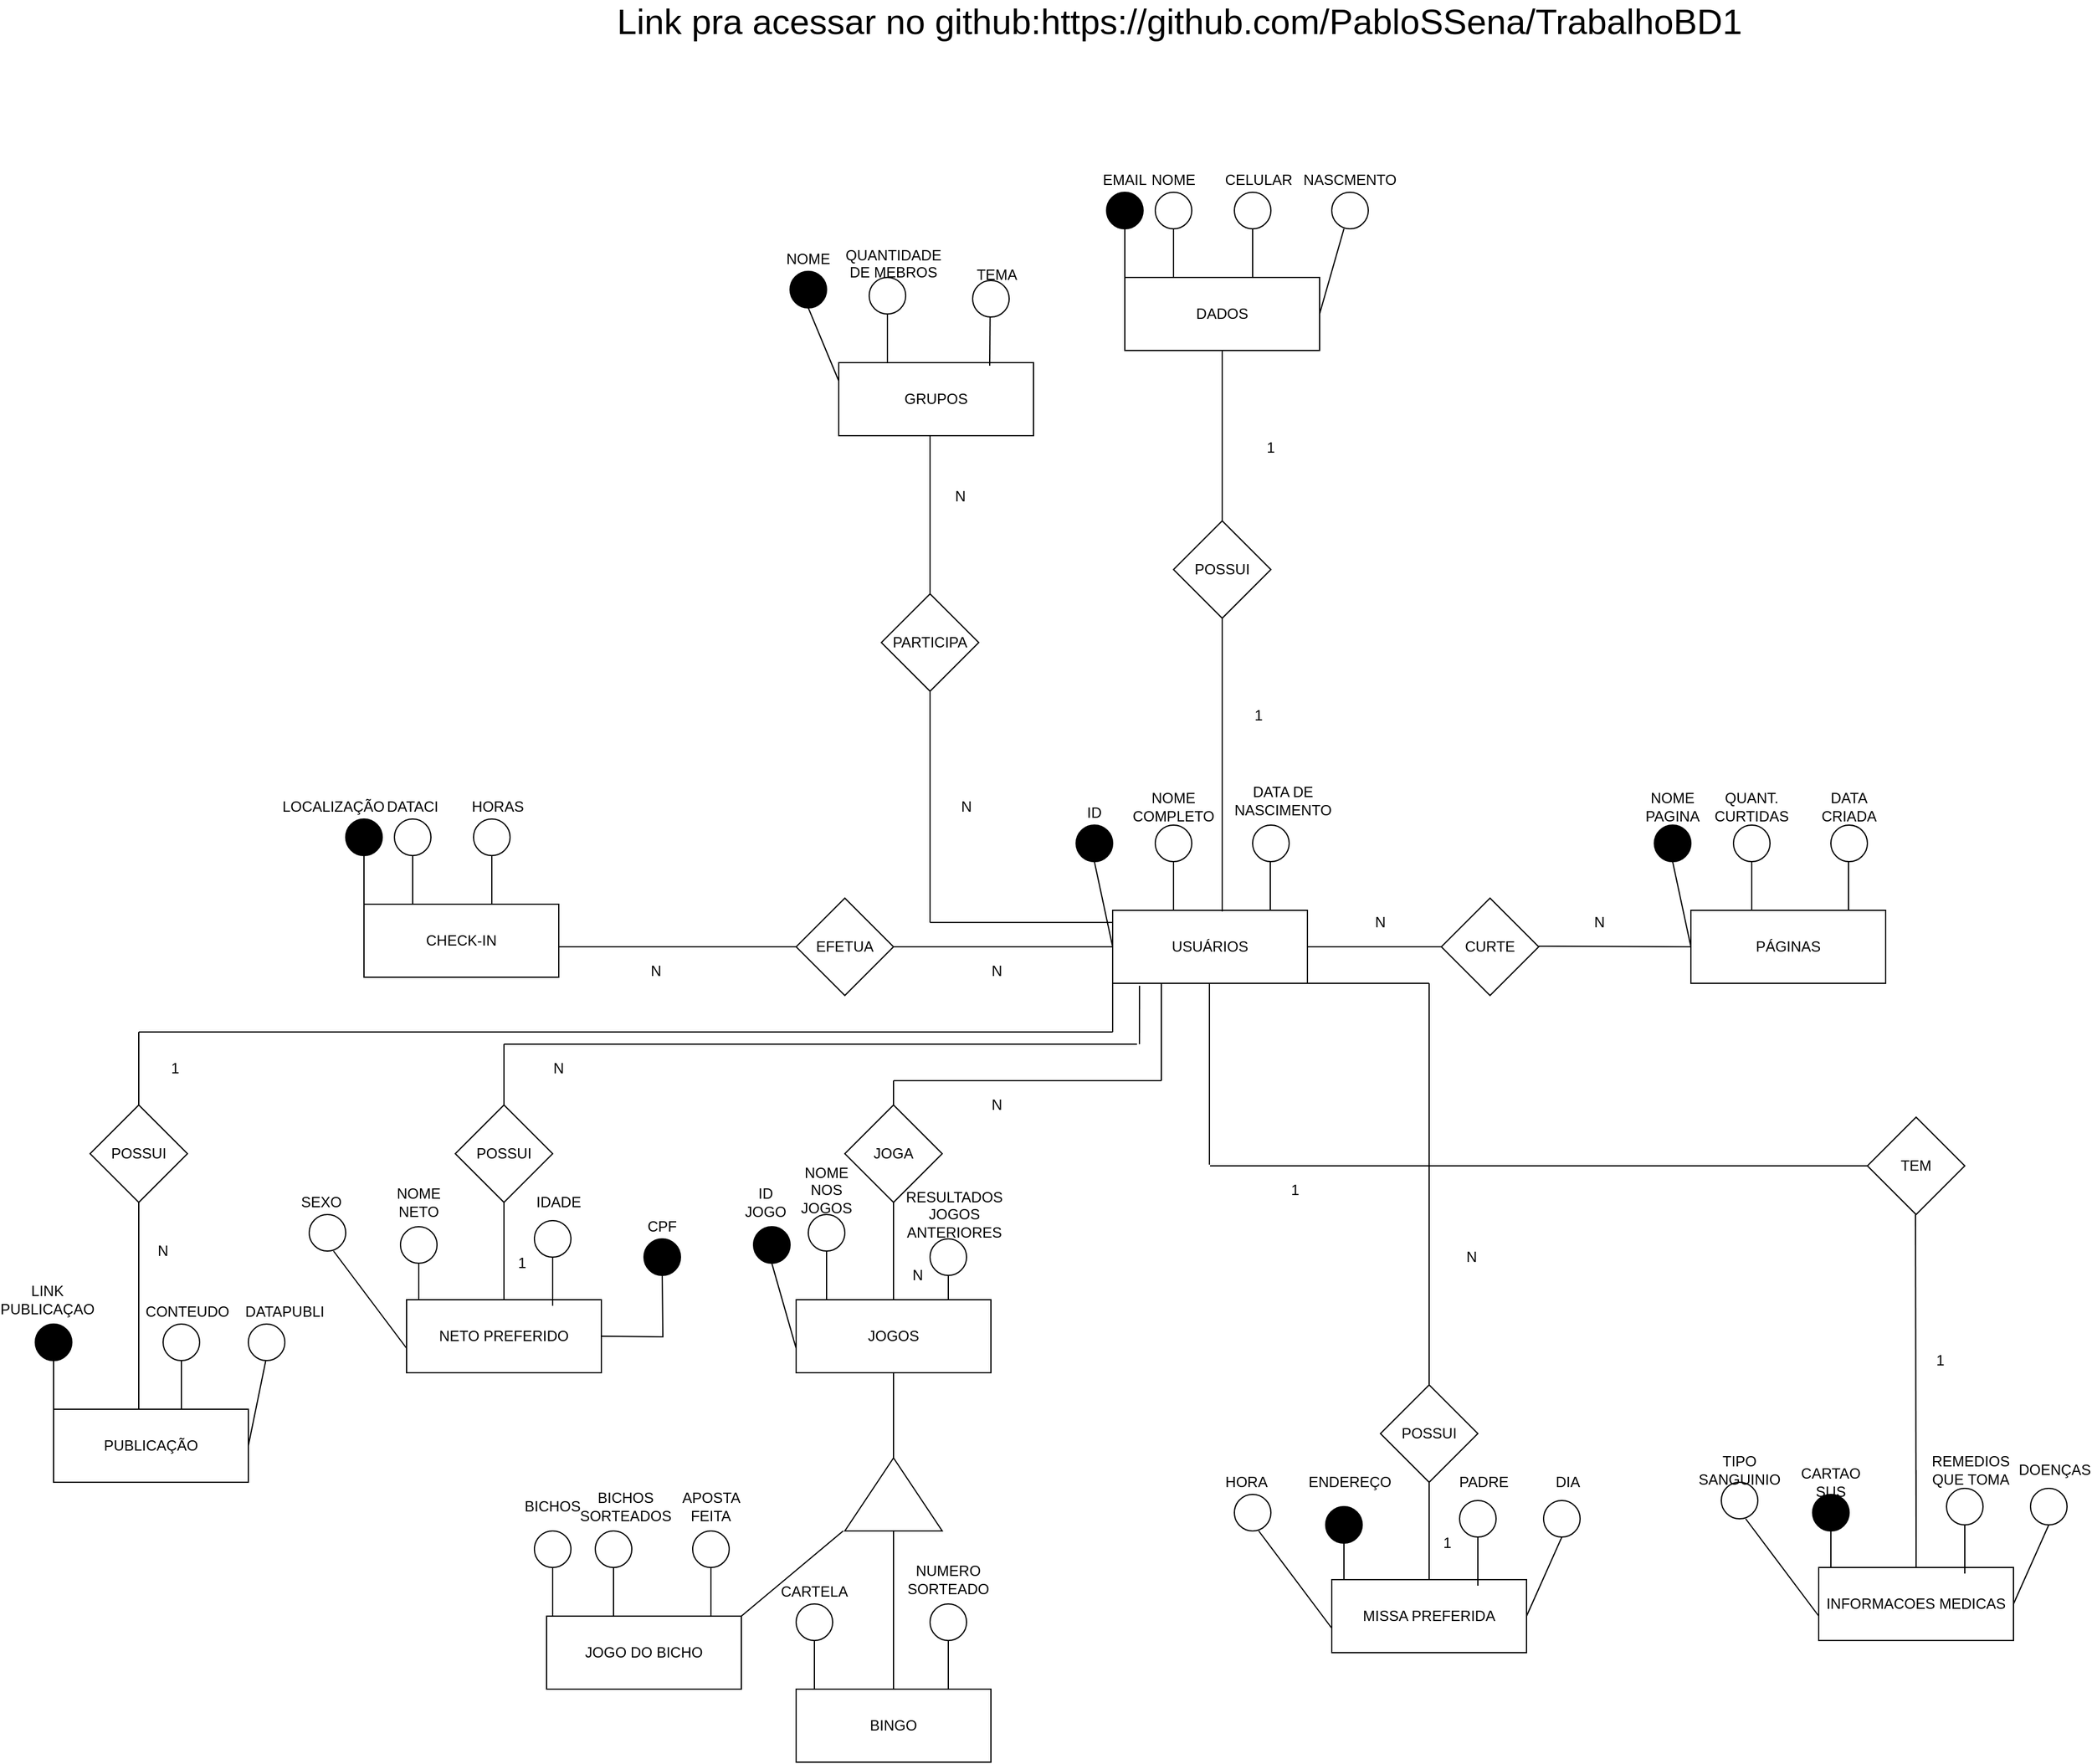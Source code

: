<mxfile version="14.6.10" type="device"><diagram id="48WA9g0uGmy6RAhhsPCW" name="Page-1"><mxGraphModel dx="2659" dy="1784" grid="1" gridSize="10" guides="1" tooltips="1" connect="1" arrows="1" fold="1" page="1" pageScale="1" pageWidth="827" pageHeight="1169" math="0" shadow="0"><root><mxCell id="0"/><mxCell id="1" parent="0"/><mxCell id="T9pC5Lfx5stq3LrCcNvb-1" value="&lt;div&gt;USUÁRIOS&lt;/div&gt;" style="rounded=0;whiteSpace=wrap;html=1;" parent="1" vertex="1"><mxGeometry x="40" y="80" width="160" height="60" as="geometry"/></mxCell><mxCell id="T9pC5Lfx5stq3LrCcNvb-3" value="" style="endArrow=none;html=1;entryX=0.5;entryY=1;entryDx=0;entryDy=0;exitX=0;exitY=0.5;exitDx=0;exitDy=0;" parent="1" source="T9pC5Lfx5stq3LrCcNvb-1" target="T9pC5Lfx5stq3LrCcNvb-4" edge="1"><mxGeometry width="50" height="50" relative="1" as="geometry"><mxPoint x="25" y="110" as="sourcePoint"/><mxPoint x="40" y="40" as="targetPoint"/></mxGeometry></mxCell><mxCell id="T9pC5Lfx5stq3LrCcNvb-4" value="" style="ellipse;whiteSpace=wrap;html=1;aspect=fixed;fillColor=#000000;" parent="1" vertex="1"><mxGeometry x="10" y="10" width="30" height="30" as="geometry"/></mxCell><mxCell id="T9pC5Lfx5stq3LrCcNvb-6" value="ID" style="text;html=1;strokeColor=none;fillColor=none;align=center;verticalAlign=middle;whiteSpace=wrap;rounded=0;" parent="1" vertex="1"><mxGeometry x="5" y="-10" width="40" height="20" as="geometry"/></mxCell><mxCell id="T9pC5Lfx5stq3LrCcNvb-7" value="" style="endArrow=none;html=1;exitX=0;exitY=0;exitDx=0;exitDy=0;" parent="1" edge="1"><mxGeometry width="50" height="50" relative="1" as="geometry"><mxPoint x="90" y="80" as="sourcePoint"/><mxPoint x="90" y="40" as="targetPoint"/></mxGeometry></mxCell><mxCell id="T9pC5Lfx5stq3LrCcNvb-8" value="" style="ellipse;whiteSpace=wrap;html=1;aspect=fixed;gradientColor=#ffffff;fillColor=#FFFFFF;" parent="1" vertex="1"><mxGeometry x="75" y="10" width="30" height="30" as="geometry"/></mxCell><mxCell id="T9pC5Lfx5stq3LrCcNvb-9" value="NOME COMPLETO" style="text;html=1;strokeColor=none;fillColor=none;align=center;verticalAlign=middle;whiteSpace=wrap;rounded=0;" parent="1" vertex="1"><mxGeometry x="70" y="-10" width="40" height="10" as="geometry"/></mxCell><mxCell id="T9pC5Lfx5stq3LrCcNvb-10" value="" style="endArrow=none;html=1;exitX=0;exitY=0;exitDx=0;exitDy=0;" parent="1" edge="1"><mxGeometry width="50" height="50" relative="1" as="geometry"><mxPoint x="169.5" y="80" as="sourcePoint"/><mxPoint x="169.5" y="40" as="targetPoint"/></mxGeometry></mxCell><mxCell id="T9pC5Lfx5stq3LrCcNvb-11" value="" style="ellipse;whiteSpace=wrap;html=1;aspect=fixed;gradientColor=#ffffff;fillColor=#FFFFFF;" parent="1" vertex="1"><mxGeometry x="155" y="10" width="30" height="30" as="geometry"/></mxCell><mxCell id="T9pC5Lfx5stq3LrCcNvb-12" value="DATA DE NASCIMENTO" style="text;html=1;strokeColor=none;fillColor=none;align=center;verticalAlign=middle;whiteSpace=wrap;rounded=0;" parent="1" vertex="1"><mxGeometry x="160" y="-15" width="40" height="10" as="geometry"/></mxCell><mxCell id="T9pC5Lfx5stq3LrCcNvb-14" value="PÁGINAS" style="rounded=0;whiteSpace=wrap;html=1;" parent="1" vertex="1"><mxGeometry x="515" y="80" width="160" height="60" as="geometry"/></mxCell><mxCell id="T9pC5Lfx5stq3LrCcNvb-15" value="" style="endArrow=none;html=1;entryX=0.5;entryY=1;entryDx=0;entryDy=0;exitX=0;exitY=0.5;exitDx=0;exitDy=0;" parent="1" source="T9pC5Lfx5stq3LrCcNvb-14" target="T9pC5Lfx5stq3LrCcNvb-16" edge="1"><mxGeometry width="50" height="50" relative="1" as="geometry"><mxPoint x="500" y="110" as="sourcePoint"/><mxPoint x="515" y="40" as="targetPoint"/></mxGeometry></mxCell><mxCell id="T9pC5Lfx5stq3LrCcNvb-16" value="" style="ellipse;whiteSpace=wrap;html=1;aspect=fixed;fillColor=#000000;" parent="1" vertex="1"><mxGeometry x="485" y="10" width="30" height="30" as="geometry"/></mxCell><mxCell id="T9pC5Lfx5stq3LrCcNvb-17" value="NOME PAGINA" style="text;html=1;strokeColor=none;fillColor=none;align=center;verticalAlign=middle;whiteSpace=wrap;rounded=0;" parent="1" vertex="1"><mxGeometry x="480" y="-15" width="40" height="20" as="geometry"/></mxCell><mxCell id="T9pC5Lfx5stq3LrCcNvb-18" value="" style="endArrow=none;html=1;exitX=0;exitY=0;exitDx=0;exitDy=0;" parent="1" edge="1"><mxGeometry width="50" height="50" relative="1" as="geometry"><mxPoint x="565" y="80" as="sourcePoint"/><mxPoint x="565" y="40" as="targetPoint"/></mxGeometry></mxCell><mxCell id="T9pC5Lfx5stq3LrCcNvb-19" value="" style="ellipse;whiteSpace=wrap;html=1;aspect=fixed;gradientColor=#ffffff;fillColor=#FFFFFF;" parent="1" vertex="1"><mxGeometry x="550" y="10" width="30" height="30" as="geometry"/></mxCell><mxCell id="T9pC5Lfx5stq3LrCcNvb-20" value="&lt;div&gt;QUANT.&lt;/div&gt;&lt;div&gt;CURTIDAS&lt;br&gt;&lt;/div&gt;" style="text;html=1;strokeColor=none;fillColor=none;align=center;verticalAlign=middle;whiteSpace=wrap;rounded=0;" parent="1" vertex="1"><mxGeometry x="545" y="-10" width="40" height="10" as="geometry"/></mxCell><mxCell id="T9pC5Lfx5stq3LrCcNvb-21" value="" style="endArrow=none;html=1;exitX=0;exitY=0;exitDx=0;exitDy=0;" parent="1" edge="1"><mxGeometry width="50" height="50" relative="1" as="geometry"><mxPoint x="644.5" y="80" as="sourcePoint"/><mxPoint x="644.5" y="40" as="targetPoint"/></mxGeometry></mxCell><mxCell id="T9pC5Lfx5stq3LrCcNvb-22" value="" style="ellipse;whiteSpace=wrap;html=1;aspect=fixed;gradientColor=#ffffff;fillColor=#FFFFFF;" parent="1" vertex="1"><mxGeometry x="630" y="10" width="30" height="30" as="geometry"/></mxCell><mxCell id="T9pC5Lfx5stq3LrCcNvb-23" value="DATA CRIADA" style="text;html=1;strokeColor=none;fillColor=none;align=center;verticalAlign=middle;whiteSpace=wrap;rounded=0;" parent="1" vertex="1"><mxGeometry x="625" y="-10" width="40" height="10" as="geometry"/></mxCell><mxCell id="T9pC5Lfx5stq3LrCcNvb-27" value="CURTE" style="rhombus;whiteSpace=wrap;html=1;strokeColor=#000000;fillColor=#FFFFFF;gradientColor=#ffffff;" parent="1" vertex="1"><mxGeometry x="310" y="70" width="80" height="80" as="geometry"/></mxCell><mxCell id="T9pC5Lfx5stq3LrCcNvb-28" value="" style="endArrow=none;html=1;" parent="1" source="T9pC5Lfx5stq3LrCcNvb-1" target="T9pC5Lfx5stq3LrCcNvb-27" edge="1"><mxGeometry width="50" height="50" relative="1" as="geometry"><mxPoint x="200" y="160" as="sourcePoint"/><mxPoint x="270.711" y="110" as="targetPoint"/></mxGeometry></mxCell><mxCell id="T9pC5Lfx5stq3LrCcNvb-29" value="" style="endArrow=none;html=1;entryX=0;entryY=0.5;entryDx=0;entryDy=0;" parent="1" target="T9pC5Lfx5stq3LrCcNvb-14" edge="1"><mxGeometry width="50" height="50" relative="1" as="geometry"><mxPoint x="390" y="109.5" as="sourcePoint"/><mxPoint x="500" y="109.5" as="targetPoint"/></mxGeometry></mxCell><mxCell id="T9pC5Lfx5stq3LrCcNvb-30" value="N" style="text;html=1;strokeColor=none;fillColor=none;align=center;verticalAlign=middle;whiteSpace=wrap;rounded=0;" parent="1" vertex="1"><mxGeometry x="240" y="80" width="40" height="20" as="geometry"/></mxCell><mxCell id="T9pC5Lfx5stq3LrCcNvb-31" value="N" style="text;html=1;strokeColor=none;fillColor=none;align=center;verticalAlign=middle;whiteSpace=wrap;rounded=0;" parent="1" vertex="1"><mxGeometry x="420" y="80" width="40" height="20" as="geometry"/></mxCell><mxCell id="T9pC5Lfx5stq3LrCcNvb-66" value="" style="endArrow=none;html=1;entryX=0.25;entryY=1;entryDx=0;entryDy=0;" parent="1" target="T9pC5Lfx5stq3LrCcNvb-1" edge="1"><mxGeometry width="50" height="50" relative="1" as="geometry"><mxPoint x="80" y="220" as="sourcePoint"/><mxPoint x="90" y="160" as="targetPoint"/></mxGeometry></mxCell><mxCell id="T9pC5Lfx5stq3LrCcNvb-67" value="" style="endArrow=none;html=1;" parent="1" edge="1"><mxGeometry width="50" height="50" relative="1" as="geometry"><mxPoint x="-140" y="220" as="sourcePoint"/><mxPoint x="80" y="220" as="targetPoint"/></mxGeometry></mxCell><mxCell id="T9pC5Lfx5stq3LrCcNvb-68" value="" style="endArrow=none;html=1;" parent="1" edge="1"><mxGeometry width="50" height="50" relative="1" as="geometry"><mxPoint x="-140" y="240" as="sourcePoint"/><mxPoint x="-140" y="220" as="targetPoint"/></mxGeometry></mxCell><mxCell id="T9pC5Lfx5stq3LrCcNvb-69" value="JOGA" style="rhombus;whiteSpace=wrap;html=1;strokeColor=#000000;fillColor=#FFFFFF;gradientColor=#ffffff;" parent="1" vertex="1"><mxGeometry x="-180" y="240" width="80" height="80" as="geometry"/></mxCell><mxCell id="T9pC5Lfx5stq3LrCcNvb-70" value="" style="endArrow=none;html=1;entryX=0.5;entryY=1;entryDx=0;entryDy=0;" parent="1" target="T9pC5Lfx5stq3LrCcNvb-69" edge="1"><mxGeometry width="50" height="50" relative="1" as="geometry"><mxPoint x="-140" y="400" as="sourcePoint"/><mxPoint x="-120" y="350" as="targetPoint"/></mxGeometry></mxCell><mxCell id="T9pC5Lfx5stq3LrCcNvb-71" value="JOGOS" style="rounded=0;whiteSpace=wrap;html=1;" parent="1" vertex="1"><mxGeometry x="-220" y="400" width="160" height="60" as="geometry"/></mxCell><mxCell id="T9pC5Lfx5stq3LrCcNvb-72" value="" style="endArrow=none;html=1;entryX=0.5;entryY=1;entryDx=0;entryDy=0;" parent="1" target="T9pC5Lfx5stq3LrCcNvb-73" edge="1"><mxGeometry width="50" height="50" relative="1" as="geometry"><mxPoint x="-220" y="440" as="sourcePoint"/><mxPoint x="-225" y="370" as="targetPoint"/></mxGeometry></mxCell><mxCell id="T9pC5Lfx5stq3LrCcNvb-73" value="" style="ellipse;whiteSpace=wrap;html=1;aspect=fixed;fillColor=#000000;" parent="1" vertex="1"><mxGeometry x="-255" y="340" width="30" height="30" as="geometry"/></mxCell><mxCell id="T9pC5Lfx5stq3LrCcNvb-74" value="ID JOGO" style="text;html=1;strokeColor=none;fillColor=none;align=center;verticalAlign=middle;whiteSpace=wrap;rounded=0;" parent="1" vertex="1"><mxGeometry x="-265" y="290" width="40" height="60" as="geometry"/></mxCell><mxCell id="T9pC5Lfx5stq3LrCcNvb-76" value="" style="endArrow=none;html=1;exitX=0;exitY=0;exitDx=0;exitDy=0;" parent="1" edge="1"><mxGeometry width="50" height="50" relative="1" as="geometry"><mxPoint x="-195" y="400" as="sourcePoint"/><mxPoint x="-195" y="360" as="targetPoint"/></mxGeometry></mxCell><mxCell id="T9pC5Lfx5stq3LrCcNvb-77" value="" style="ellipse;whiteSpace=wrap;html=1;aspect=fixed;gradientColor=#ffffff;fillColor=#FFFFFF;" parent="1" vertex="1"><mxGeometry x="-210" y="330" width="30" height="30" as="geometry"/></mxCell><mxCell id="T9pC5Lfx5stq3LrCcNvb-78" value="&lt;div&gt;&lt;br&gt;&lt;/div&gt;" style="text;html=1;strokeColor=none;fillColor=none;align=center;verticalAlign=middle;whiteSpace=wrap;rounded=0;" parent="1" vertex="1"><mxGeometry x="-220" y="300" width="40" height="20" as="geometry"/></mxCell><mxCell id="T9pC5Lfx5stq3LrCcNvb-79" value="NOME NOS JOGOS" style="text;html=1;strokeColor=none;fillColor=none;align=center;verticalAlign=middle;whiteSpace=wrap;rounded=0;" parent="1" vertex="1"><mxGeometry x="-215" y="300" width="40" height="20" as="geometry"/></mxCell><mxCell id="T9pC5Lfx5stq3LrCcNvb-80" value="" style="endArrow=none;html=1;exitX=0;exitY=0;exitDx=0;exitDy=0;" parent="1" edge="1"><mxGeometry width="50" height="50" relative="1" as="geometry"><mxPoint x="-95" y="400" as="sourcePoint"/><mxPoint x="-95" y="380" as="targetPoint"/></mxGeometry></mxCell><mxCell id="T9pC5Lfx5stq3LrCcNvb-81" value="" style="ellipse;whiteSpace=wrap;html=1;aspect=fixed;gradientColor=#ffffff;fillColor=#FFFFFF;" parent="1" vertex="1"><mxGeometry x="-110" y="350" width="30" height="30" as="geometry"/></mxCell><mxCell id="T9pC5Lfx5stq3LrCcNvb-82" value="&lt;div&gt;RESULTADOS&lt;/div&gt;&lt;div&gt;JOGOS&lt;/div&gt;&lt;div&gt;ANTERIORES&lt;br&gt;&lt;/div&gt;" style="text;html=1;strokeColor=none;fillColor=none;align=center;verticalAlign=middle;whiteSpace=wrap;rounded=0;" parent="1" vertex="1"><mxGeometry x="-110" y="320" width="40" height="20" as="geometry"/></mxCell><mxCell id="T9pC5Lfx5stq3LrCcNvb-111" value="" style="endArrow=none;html=1;entryX=0.5;entryY=1;entryDx=0;entryDy=0;" parent="1" target="T9pC5Lfx5stq3LrCcNvb-71" edge="1"><mxGeometry width="50" height="50" relative="1" as="geometry"><mxPoint x="-140" y="530" as="sourcePoint"/><mxPoint x="-110" y="520" as="targetPoint"/></mxGeometry></mxCell><mxCell id="T9pC5Lfx5stq3LrCcNvb-112" value="" style="triangle;whiteSpace=wrap;html=1;strokeColor=#000000;fillColor=#FFFFFF;gradientColor=#ffffff;direction=north;" parent="1" vertex="1"><mxGeometry x="-180" y="530" width="80" height="60" as="geometry"/></mxCell><mxCell id="T9pC5Lfx5stq3LrCcNvb-113" value="JOGO DO BICHO" style="rounded=0;whiteSpace=wrap;html=1;" parent="1" vertex="1"><mxGeometry x="-425" y="660" width="160" height="60" as="geometry"/></mxCell><mxCell id="T9pC5Lfx5stq3LrCcNvb-114" value="BINGO" style="rounded=0;whiteSpace=wrap;html=1;" parent="1" vertex="1"><mxGeometry x="-220" y="720" width="160" height="60" as="geometry"/></mxCell><mxCell id="T9pC5Lfx5stq3LrCcNvb-116" value="" style="endArrow=none;html=1;entryX=0;entryY=-0.017;entryDx=0;entryDy=0;entryPerimeter=0;exitX=1;exitY=0;exitDx=0;exitDy=0;" parent="1" source="T9pC5Lfx5stq3LrCcNvb-113" target="T9pC5Lfx5stq3LrCcNvb-112" edge="1"><mxGeometry width="50" height="50" relative="1" as="geometry"><mxPoint x="-300" y="650" as="sourcePoint"/><mxPoint x="-250" y="600" as="targetPoint"/></mxGeometry></mxCell><mxCell id="T9pC5Lfx5stq3LrCcNvb-118" value="" style="endArrow=none;html=1;entryX=0;entryY=0.5;entryDx=0;entryDy=0;exitX=0.5;exitY=0;exitDx=0;exitDy=0;" parent="1" source="T9pC5Lfx5stq3LrCcNvb-114" target="T9pC5Lfx5stq3LrCcNvb-112" edge="1"><mxGeometry width="50" height="50" relative="1" as="geometry"><mxPoint x="-200" y="810" as="sourcePoint"/><mxPoint x="-150" y="760" as="targetPoint"/></mxGeometry></mxCell><mxCell id="T9pC5Lfx5stq3LrCcNvb-119" value="" style="endArrow=none;html=1;exitX=0;exitY=0;exitDx=0;exitDy=0;" parent="1" edge="1"><mxGeometry width="50" height="50" relative="1" as="geometry"><mxPoint x="-420" y="660" as="sourcePoint"/><mxPoint x="-420" y="620" as="targetPoint"/></mxGeometry></mxCell><mxCell id="T9pC5Lfx5stq3LrCcNvb-120" value="" style="ellipse;whiteSpace=wrap;html=1;aspect=fixed;gradientColor=#ffffff;fillColor=#FFFFFF;" parent="1" vertex="1"><mxGeometry x="-435" y="590" width="30" height="30" as="geometry"/></mxCell><mxCell id="T9pC5Lfx5stq3LrCcNvb-121" value="BICHOS" style="text;html=1;strokeColor=none;fillColor=none;align=center;verticalAlign=middle;whiteSpace=wrap;rounded=0;" parent="1" vertex="1"><mxGeometry x="-440" y="560" width="40" height="20" as="geometry"/></mxCell><mxCell id="T9pC5Lfx5stq3LrCcNvb-122" value="" style="endArrow=none;html=1;exitX=0;exitY=0;exitDx=0;exitDy=0;" parent="1" edge="1"><mxGeometry width="50" height="50" relative="1" as="geometry"><mxPoint x="-370" y="660" as="sourcePoint"/><mxPoint x="-370" y="620" as="targetPoint"/></mxGeometry></mxCell><mxCell id="T9pC5Lfx5stq3LrCcNvb-123" value="" style="ellipse;whiteSpace=wrap;html=1;aspect=fixed;gradientColor=#ffffff;fillColor=#FFFFFF;" parent="1" vertex="1"><mxGeometry x="-385" y="590" width="30" height="30" as="geometry"/></mxCell><mxCell id="T9pC5Lfx5stq3LrCcNvb-124" value="BICHOS SORTEADOS" style="text;html=1;strokeColor=none;fillColor=none;align=center;verticalAlign=middle;whiteSpace=wrap;rounded=0;" parent="1" vertex="1"><mxGeometry x="-380" y="560" width="40" height="20" as="geometry"/></mxCell><mxCell id="T9pC5Lfx5stq3LrCcNvb-125" value="" style="endArrow=none;html=1;exitX=0;exitY=0;exitDx=0;exitDy=0;" parent="1" edge="1"><mxGeometry width="50" height="50" relative="1" as="geometry"><mxPoint x="-290" y="660" as="sourcePoint"/><mxPoint x="-290" y="620" as="targetPoint"/></mxGeometry></mxCell><mxCell id="T9pC5Lfx5stq3LrCcNvb-126" value="" style="ellipse;whiteSpace=wrap;html=1;aspect=fixed;gradientColor=#ffffff;fillColor=#FFFFFF;" parent="1" vertex="1"><mxGeometry x="-305" y="590" width="30" height="30" as="geometry"/></mxCell><mxCell id="T9pC5Lfx5stq3LrCcNvb-127" value="APOSTA FEITA" style="text;html=1;strokeColor=none;fillColor=none;align=center;verticalAlign=middle;whiteSpace=wrap;rounded=0;" parent="1" vertex="1"><mxGeometry x="-310" y="560" width="40" height="20" as="geometry"/></mxCell><mxCell id="T9pC5Lfx5stq3LrCcNvb-131" value="" style="endArrow=none;html=1;exitX=0;exitY=0;exitDx=0;exitDy=0;" parent="1" edge="1"><mxGeometry width="50" height="50" relative="1" as="geometry"><mxPoint x="-205" y="720" as="sourcePoint"/><mxPoint x="-205" y="680" as="targetPoint"/></mxGeometry></mxCell><mxCell id="T9pC5Lfx5stq3LrCcNvb-132" value="" style="ellipse;whiteSpace=wrap;html=1;aspect=fixed;gradientColor=#ffffff;fillColor=#FFFFFF;" parent="1" vertex="1"><mxGeometry x="-220" y="650" width="30" height="30" as="geometry"/></mxCell><mxCell id="T9pC5Lfx5stq3LrCcNvb-133" value="CARTELA" style="text;html=1;strokeColor=none;fillColor=none;align=center;verticalAlign=middle;whiteSpace=wrap;rounded=0;" parent="1" vertex="1"><mxGeometry x="-225" y="630" width="40" height="20" as="geometry"/></mxCell><mxCell id="T9pC5Lfx5stq3LrCcNvb-134" value="" style="endArrow=none;html=1;exitX=0;exitY=0;exitDx=0;exitDy=0;" parent="1" edge="1"><mxGeometry width="50" height="50" relative="1" as="geometry"><mxPoint x="-95" y="720" as="sourcePoint"/><mxPoint x="-95" y="680" as="targetPoint"/></mxGeometry></mxCell><mxCell id="T9pC5Lfx5stq3LrCcNvb-135" value="" style="ellipse;whiteSpace=wrap;html=1;aspect=fixed;gradientColor=#ffffff;fillColor=#FFFFFF;" parent="1" vertex="1"><mxGeometry x="-110" y="650" width="30" height="30" as="geometry"/></mxCell><mxCell id="T9pC5Lfx5stq3LrCcNvb-136" value="&lt;div&gt;NUMERO&lt;/div&gt;&lt;div&gt;SORTEADO&lt;br&gt;&lt;/div&gt;" style="text;html=1;strokeColor=none;fillColor=none;align=center;verticalAlign=middle;whiteSpace=wrap;rounded=0;" parent="1" vertex="1"><mxGeometry x="-115" y="620" width="40" height="20" as="geometry"/></mxCell><mxCell id="T9pC5Lfx5stq3LrCcNvb-140" value="" style="endArrow=none;html=1;entryX=0.138;entryY=1.033;entryDx=0;entryDy=0;entryPerimeter=0;" parent="1" target="T9pC5Lfx5stq3LrCcNvb-1" edge="1"><mxGeometry width="50" height="50" relative="1" as="geometry"><mxPoint x="62" y="190" as="sourcePoint"/><mxPoint x="10" y="170" as="targetPoint"/></mxGeometry></mxCell><mxCell id="T9pC5Lfx5stq3LrCcNvb-141" value="" style="endArrow=none;html=1;" parent="1" edge="1"><mxGeometry width="50" height="50" relative="1" as="geometry"><mxPoint x="-460" y="190" as="sourcePoint"/><mxPoint x="60" y="190" as="targetPoint"/></mxGeometry></mxCell><mxCell id="T9pC5Lfx5stq3LrCcNvb-142" value="" style="endArrow=none;html=1;" parent="1" edge="1"><mxGeometry width="50" height="50" relative="1" as="geometry"><mxPoint x="-460" y="240" as="sourcePoint"/><mxPoint x="-460" y="190" as="targetPoint"/></mxGeometry></mxCell><mxCell id="T9pC5Lfx5stq3LrCcNvb-143" value="N" style="text;html=1;strokeColor=none;fillColor=none;align=center;verticalAlign=middle;whiteSpace=wrap;rounded=0;" parent="1" vertex="1"><mxGeometry x="-140" y="370" width="40" height="20" as="geometry"/></mxCell><mxCell id="T9pC5Lfx5stq3LrCcNvb-145" value="N" style="text;html=1;strokeColor=none;fillColor=none;align=center;verticalAlign=middle;whiteSpace=wrap;rounded=0;" parent="1" vertex="1"><mxGeometry x="-75" y="230" width="40" height="20" as="geometry"/></mxCell><mxCell id="T9pC5Lfx5stq3LrCcNvb-147" value="POSSUI" style="rhombus;whiteSpace=wrap;html=1;strokeColor=#000000;fillColor=#FFFFFF;gradientColor=#ffffff;" parent="1" vertex="1"><mxGeometry x="-500" y="240" width="80" height="80" as="geometry"/></mxCell><mxCell id="T9pC5Lfx5stq3LrCcNvb-148" value="" style="endArrow=none;html=1;entryX=0.5;entryY=1;entryDx=0;entryDy=0;exitX=0.5;exitY=0;exitDx=0;exitDy=0;" parent="1" source="T9pC5Lfx5stq3LrCcNvb-149" target="T9pC5Lfx5stq3LrCcNvb-147" edge="1"><mxGeometry width="50" height="50" relative="1" as="geometry"><mxPoint x="-460" y="390" as="sourcePoint"/><mxPoint x="-440" y="340" as="targetPoint"/></mxGeometry></mxCell><mxCell id="T9pC5Lfx5stq3LrCcNvb-149" value="NETO PREFERIDO" style="rounded=0;whiteSpace=wrap;html=1;" parent="1" vertex="1"><mxGeometry x="-540" y="400" width="160" height="60" as="geometry"/></mxCell><mxCell id="T9pC5Lfx5stq3LrCcNvb-158" value="" style="endArrow=none;html=1;exitX=0;exitY=0;exitDx=0;exitDy=0;" parent="1" edge="1"><mxGeometry width="50" height="50" relative="1" as="geometry"><mxPoint x="-530" y="400" as="sourcePoint"/><mxPoint x="-530" y="360" as="targetPoint"/></mxGeometry></mxCell><mxCell id="T9pC5Lfx5stq3LrCcNvb-159" value="" style="ellipse;whiteSpace=wrap;html=1;aspect=fixed;gradientColor=#ffffff;fillColor=#FFFFFF;" parent="1" vertex="1"><mxGeometry x="-545" y="340" width="30" height="30" as="geometry"/></mxCell><mxCell id="T9pC5Lfx5stq3LrCcNvb-160" value="NOME NETO" style="text;html=1;strokeColor=none;fillColor=none;align=center;verticalAlign=middle;whiteSpace=wrap;rounded=0;" parent="1" vertex="1"><mxGeometry x="-550" y="310" width="40" height="20" as="geometry"/></mxCell><mxCell id="T9pC5Lfx5stq3LrCcNvb-162" value="" style="endArrow=none;html=1;exitX=0;exitY=0;exitDx=0;exitDy=0;" parent="1" edge="1"><mxGeometry width="50" height="50" relative="1" as="geometry"><mxPoint x="-420" y="405" as="sourcePoint"/><mxPoint x="-420" y="365" as="targetPoint"/></mxGeometry></mxCell><mxCell id="T9pC5Lfx5stq3LrCcNvb-163" value="" style="ellipse;whiteSpace=wrap;html=1;aspect=fixed;gradientColor=#ffffff;fillColor=#FFFFFF;" parent="1" vertex="1"><mxGeometry x="-435" y="335" width="30" height="30" as="geometry"/></mxCell><mxCell id="T9pC5Lfx5stq3LrCcNvb-164" value="IDADE" style="text;html=1;strokeColor=none;fillColor=none;align=center;verticalAlign=middle;whiteSpace=wrap;rounded=0;" parent="1" vertex="1"><mxGeometry x="-435" y="310" width="40" height="20" as="geometry"/></mxCell><mxCell id="T9pC5Lfx5stq3LrCcNvb-165" value="" style="endArrow=none;html=1;exitX=0.056;exitY=0.625;exitDx=0;exitDy=0;exitPerimeter=0;" parent="1" edge="1"><mxGeometry width="50" height="50" relative="1" as="geometry"><mxPoint x="-539.92" y="440" as="sourcePoint"/><mxPoint x="-600" y="360" as="targetPoint"/></mxGeometry></mxCell><mxCell id="T9pC5Lfx5stq3LrCcNvb-167" value="" style="ellipse;whiteSpace=wrap;html=1;aspect=fixed;gradientColor=#ffffff;fillColor=#FFFFFF;" parent="1" vertex="1"><mxGeometry x="-620" y="330" width="30" height="30" as="geometry"/></mxCell><mxCell id="T9pC5Lfx5stq3LrCcNvb-168" value="SEXO" style="text;html=1;strokeColor=none;fillColor=none;align=center;verticalAlign=middle;whiteSpace=wrap;rounded=0;" parent="1" vertex="1"><mxGeometry x="-630" y="310" width="40" height="20" as="geometry"/></mxCell><mxCell id="T9pC5Lfx5stq3LrCcNvb-171" value="1" style="text;html=1;strokeColor=none;fillColor=none;align=center;verticalAlign=middle;whiteSpace=wrap;rounded=0;" parent="1" vertex="1"><mxGeometry x="-465" y="360" width="40" height="20" as="geometry"/></mxCell><mxCell id="T9pC5Lfx5stq3LrCcNvb-172" value="N" style="text;html=1;strokeColor=none;fillColor=none;align=center;verticalAlign=middle;whiteSpace=wrap;rounded=0;" parent="1" vertex="1"><mxGeometry x="-435" y="200" width="40" height="20" as="geometry"/></mxCell><mxCell id="T9pC5Lfx5stq3LrCcNvb-173" value="" style="endArrow=none;html=1;" parent="1" edge="1"><mxGeometry width="50" height="50" relative="1" as="geometry"><mxPoint x="-760" y="180" as="sourcePoint"/><mxPoint x="40" y="180" as="targetPoint"/></mxGeometry></mxCell><mxCell id="T9pC5Lfx5stq3LrCcNvb-174" value="" style="endArrow=none;html=1;exitX=0;exitY=1;exitDx=0;exitDy=0;" parent="1" source="T9pC5Lfx5stq3LrCcNvb-1" edge="1"><mxGeometry width="50" height="50" relative="1" as="geometry"><mxPoint x="-30" y="160" as="sourcePoint"/><mxPoint x="40" y="180" as="targetPoint"/></mxGeometry></mxCell><mxCell id="T9pC5Lfx5stq3LrCcNvb-175" value="" style="endArrow=none;html=1;" parent="1" edge="1"><mxGeometry width="50" height="50" relative="1" as="geometry"><mxPoint x="-760" y="240" as="sourcePoint"/><mxPoint x="-760" y="180" as="targetPoint"/></mxGeometry></mxCell><mxCell id="T9pC5Lfx5stq3LrCcNvb-178" value="POSSUI" style="rhombus;whiteSpace=wrap;html=1;strokeColor=#000000;fillColor=#FFFFFF;gradientColor=#ffffff;" parent="1" vertex="1"><mxGeometry x="-800" y="240" width="80" height="80" as="geometry"/></mxCell><mxCell id="T9pC5Lfx5stq3LrCcNvb-179" value="" style="endArrow=none;html=1;entryX=0.5;entryY=1;entryDx=0;entryDy=0;" parent="1" target="T9pC5Lfx5stq3LrCcNvb-178" edge="1"><mxGeometry width="50" height="50" relative="1" as="geometry"><mxPoint x="-760" y="500" as="sourcePoint"/><mxPoint x="-740" y="370" as="targetPoint"/></mxGeometry></mxCell><mxCell id="T9pC5Lfx5stq3LrCcNvb-180" value="PUBLICAÇÃO" style="rounded=0;whiteSpace=wrap;html=1;" parent="1" vertex="1"><mxGeometry x="-830" y="490" width="160" height="60" as="geometry"/></mxCell><mxCell id="T9pC5Lfx5stq3LrCcNvb-181" value="" style="endArrow=none;html=1;exitX=0;exitY=0;exitDx=0;exitDy=0;" parent="1" edge="1"><mxGeometry width="50" height="50" relative="1" as="geometry"><mxPoint x="-830" y="490" as="sourcePoint"/><mxPoint x="-830" y="450" as="targetPoint"/></mxGeometry></mxCell><mxCell id="T9pC5Lfx5stq3LrCcNvb-182" value="" style="ellipse;whiteSpace=wrap;html=1;aspect=fixed;gradientColor=#000000;fillColor=#000000;" parent="1" vertex="1"><mxGeometry x="-845" y="420" width="30" height="30" as="geometry"/></mxCell><mxCell id="T9pC5Lfx5stq3LrCcNvb-183" value="LINK PUBLICAÇAO" style="text;html=1;strokeColor=none;fillColor=none;align=center;verticalAlign=middle;whiteSpace=wrap;rounded=0;" parent="1" vertex="1"><mxGeometry x="-855" y="390" width="40" height="20" as="geometry"/></mxCell><mxCell id="T9pC5Lfx5stq3LrCcNvb-184" value="" style="endArrow=none;html=1;exitX=1;exitY=0.5;exitDx=0;exitDy=0;" parent="1" edge="1" source="T9pC5Lfx5stq3LrCcNvb-180"><mxGeometry width="50" height="50" relative="1" as="geometry"><mxPoint x="-655.67" y="490" as="sourcePoint"/><mxPoint x="-655.67" y="450" as="targetPoint"/></mxGeometry></mxCell><mxCell id="T9pC5Lfx5stq3LrCcNvb-185" value="" style="ellipse;whiteSpace=wrap;html=1;aspect=fixed;gradientColor=#ffffff;fillColor=#FFFFFF;" parent="1" vertex="1"><mxGeometry x="-670" y="420" width="30" height="30" as="geometry"/></mxCell><mxCell id="T9pC5Lfx5stq3LrCcNvb-186" value="DATAPUBLI" style="text;html=1;strokeColor=none;fillColor=none;align=center;verticalAlign=middle;whiteSpace=wrap;rounded=0;" parent="1" vertex="1"><mxGeometry x="-660" y="400" width="40" height="20" as="geometry"/></mxCell><mxCell id="T9pC5Lfx5stq3LrCcNvb-187" value="" style="endArrow=none;html=1;exitX=0;exitY=0;exitDx=0;exitDy=0;" parent="1" edge="1"><mxGeometry width="50" height="50" relative="1" as="geometry"><mxPoint x="-725" y="490" as="sourcePoint"/><mxPoint x="-725" y="450" as="targetPoint"/></mxGeometry></mxCell><mxCell id="T9pC5Lfx5stq3LrCcNvb-188" value="" style="ellipse;whiteSpace=wrap;html=1;aspect=fixed;gradientColor=#ffffff;fillColor=#FFFFFF;" parent="1" vertex="1"><mxGeometry x="-740" y="420" width="30" height="30" as="geometry"/></mxCell><mxCell id="T9pC5Lfx5stq3LrCcNvb-189" value="CONTEUDO" style="text;html=1;strokeColor=none;fillColor=none;align=center;verticalAlign=middle;whiteSpace=wrap;rounded=0;" parent="1" vertex="1"><mxGeometry x="-740" y="400" width="40" height="20" as="geometry"/></mxCell><mxCell id="T9pC5Lfx5stq3LrCcNvb-193" value="N" style="text;html=1;strokeColor=none;fillColor=none;align=center;verticalAlign=middle;whiteSpace=wrap;rounded=0;" parent="1" vertex="1"><mxGeometry x="-760" y="350" width="40" height="20" as="geometry"/></mxCell><mxCell id="T9pC5Lfx5stq3LrCcNvb-194" value="1" style="text;html=1;strokeColor=none;fillColor=none;align=center;verticalAlign=middle;whiteSpace=wrap;rounded=0;" parent="1" vertex="1"><mxGeometry x="-750" y="200" width="40" height="20" as="geometry"/></mxCell><mxCell id="T9pC5Lfx5stq3LrCcNvb-195" value="" style="endArrow=none;html=1;" parent="1" edge="1"><mxGeometry width="50" height="50" relative="1" as="geometry"><mxPoint x="130" y="81" as="sourcePoint"/><mxPoint x="130" y="-170" as="targetPoint"/></mxGeometry></mxCell><mxCell id="T9pC5Lfx5stq3LrCcNvb-196" value="&lt;div&gt;USUÁRIO&lt;/div&gt;" style="rounded=0;whiteSpace=wrap;html=1;" parent="1" vertex="1"><mxGeometry x="50" y="-440" width="160" height="60" as="geometry"/></mxCell><mxCell id="T9pC5Lfx5stq3LrCcNvb-197" value="POSSUI" style="rhombus;whiteSpace=wrap;html=1;strokeColor=#000000;fillColor=#FFFFFF;gradientColor=#ffffff;" parent="1" vertex="1"><mxGeometry x="90" y="-240" width="80" height="80" as="geometry"/></mxCell><mxCell id="T9pC5Lfx5stq3LrCcNvb-198" value="" style="endArrow=none;html=1;entryX=0.5;entryY=1;entryDx=0;entryDy=0;" parent="1" target="T9pC5Lfx5stq3LrCcNvb-196" edge="1"><mxGeometry width="50" height="50" relative="1" as="geometry"><mxPoint x="130" y="-240" as="sourcePoint"/><mxPoint x="110" y="-320" as="targetPoint"/></mxGeometry></mxCell><mxCell id="T9pC5Lfx5stq3LrCcNvb-201" value="DADOS" style="rounded=0;whiteSpace=wrap;html=1;" parent="1" vertex="1"><mxGeometry x="50" y="-440" width="160" height="60" as="geometry"/></mxCell><mxCell id="T9pC5Lfx5stq3LrCcNvb-202" value="" style="endArrow=none;html=1;exitX=0;exitY=0;exitDx=0;exitDy=0;" parent="1" edge="1"><mxGeometry width="50" height="50" relative="1" as="geometry"><mxPoint x="50" y="-440" as="sourcePoint"/><mxPoint x="50" y="-480" as="targetPoint"/></mxGeometry></mxCell><mxCell id="T9pC5Lfx5stq3LrCcNvb-203" value="" style="ellipse;whiteSpace=wrap;html=1;aspect=fixed;gradientColor=#000000;fillColor=#000000;" parent="1" vertex="1"><mxGeometry x="35" y="-510" width="30" height="30" as="geometry"/></mxCell><mxCell id="T9pC5Lfx5stq3LrCcNvb-204" value="EMAIL" style="text;html=1;strokeColor=none;fillColor=none;align=center;verticalAlign=middle;whiteSpace=wrap;rounded=0;" parent="1" vertex="1"><mxGeometry x="30" y="-530" width="40" height="20" as="geometry"/></mxCell><mxCell id="T9pC5Lfx5stq3LrCcNvb-205" value="" style="endArrow=none;html=1;exitX=0;exitY=0;exitDx=0;exitDy=0;" parent="1" edge="1"><mxGeometry width="50" height="50" relative="1" as="geometry"><mxPoint x="90" y="-440" as="sourcePoint"/><mxPoint x="90" y="-480" as="targetPoint"/></mxGeometry></mxCell><mxCell id="T9pC5Lfx5stq3LrCcNvb-206" value="" style="ellipse;whiteSpace=wrap;html=1;aspect=fixed;gradientColor=#ffffff;fillColor=#FFFFFF;" parent="1" vertex="1"><mxGeometry x="75" y="-510" width="30" height="30" as="geometry"/></mxCell><mxCell id="T9pC5Lfx5stq3LrCcNvb-207" value="NOME" style="text;html=1;strokeColor=none;fillColor=none;align=center;verticalAlign=middle;whiteSpace=wrap;rounded=0;" parent="1" vertex="1"><mxGeometry x="70" y="-530" width="40" height="20" as="geometry"/></mxCell><mxCell id="T9pC5Lfx5stq3LrCcNvb-208" value="" style="endArrow=none;html=1;exitX=0;exitY=0;exitDx=0;exitDy=0;" parent="1" edge="1"><mxGeometry width="50" height="50" relative="1" as="geometry"><mxPoint x="155" y="-440" as="sourcePoint"/><mxPoint x="155" y="-480" as="targetPoint"/></mxGeometry></mxCell><mxCell id="T9pC5Lfx5stq3LrCcNvb-209" value="" style="ellipse;whiteSpace=wrap;html=1;aspect=fixed;gradientColor=#ffffff;fillColor=#FFFFFF;" parent="1" vertex="1"><mxGeometry x="140" y="-510" width="30" height="30" as="geometry"/></mxCell><mxCell id="T9pC5Lfx5stq3LrCcNvb-210" value="CELULAR" style="text;html=1;strokeColor=none;fillColor=none;align=center;verticalAlign=middle;whiteSpace=wrap;rounded=0;" parent="1" vertex="1"><mxGeometry x="140" y="-530" width="40" height="20" as="geometry"/></mxCell><mxCell id="T9pC5Lfx5stq3LrCcNvb-211" value="" style="endArrow=none;html=1;exitX=1;exitY=0.5;exitDx=0;exitDy=0;" parent="1" source="T9pC5Lfx5stq3LrCcNvb-201" edge="1"><mxGeometry width="50" height="50" relative="1" as="geometry"><mxPoint x="230" y="-390" as="sourcePoint"/><mxPoint x="230" y="-480" as="targetPoint"/></mxGeometry></mxCell><mxCell id="T9pC5Lfx5stq3LrCcNvb-212" value="" style="ellipse;whiteSpace=wrap;html=1;aspect=fixed;gradientColor=#ffffff;fillColor=#FFFFFF;" parent="1" vertex="1"><mxGeometry x="220" y="-510" width="30" height="30" as="geometry"/></mxCell><mxCell id="T9pC5Lfx5stq3LrCcNvb-213" value="NASCMENTO" style="text;html=1;strokeColor=none;fillColor=none;align=center;verticalAlign=middle;whiteSpace=wrap;rounded=0;" parent="1" vertex="1"><mxGeometry x="215" y="-530" width="40" height="20" as="geometry"/></mxCell><mxCell id="T9pC5Lfx5stq3LrCcNvb-217" value="1" style="text;html=1;strokeColor=none;fillColor=none;align=center;verticalAlign=middle;whiteSpace=wrap;rounded=0;" parent="1" vertex="1"><mxGeometry x="140" y="-90" width="40" height="20" as="geometry"/></mxCell><mxCell id="T9pC5Lfx5stq3LrCcNvb-218" value="1" style="text;html=1;strokeColor=none;fillColor=none;align=center;verticalAlign=middle;whiteSpace=wrap;rounded=0;" parent="1" vertex="1"><mxGeometry x="150" y="-310" width="40" height="20" as="geometry"/></mxCell><mxCell id="T9pC5Lfx5stq3LrCcNvb-219" value="" style="endArrow=none;html=1;entryX=0;entryY=0.5;entryDx=0;entryDy=0;" parent="1" target="T9pC5Lfx5stq3LrCcNvb-1" edge="1"><mxGeometry width="50" height="50" relative="1" as="geometry"><mxPoint x="-150" y="110" as="sourcePoint"/><mxPoint x="-90" y="90" as="targetPoint"/></mxGeometry></mxCell><mxCell id="T9pC5Lfx5stq3LrCcNvb-220" value="EFETUA" style="rhombus;whiteSpace=wrap;html=1;strokeColor=#000000;fillColor=#FFFFFF;gradientColor=#ffffff;" parent="1" vertex="1"><mxGeometry x="-220" y="70" width="80" height="80" as="geometry"/></mxCell><mxCell id="T9pC5Lfx5stq3LrCcNvb-221" value="" style="endArrow=none;html=1;entryX=0;entryY=0.5;entryDx=0;entryDy=0;" parent="1" target="T9pC5Lfx5stq3LrCcNvb-220" edge="1"><mxGeometry width="50" height="50" relative="1" as="geometry"><mxPoint x="-420" y="110" as="sourcePoint"/><mxPoint x="-270" y="80" as="targetPoint"/></mxGeometry></mxCell><mxCell id="T9pC5Lfx5stq3LrCcNvb-222" value="CHECK-IN" style="rounded=0;whiteSpace=wrap;html=1;" parent="1" vertex="1"><mxGeometry x="-575" y="75" width="160" height="60" as="geometry"/></mxCell><mxCell id="T9pC5Lfx5stq3LrCcNvb-223" value="" style="endArrow=none;html=1;exitX=0;exitY=0;exitDx=0;exitDy=0;" parent="1" edge="1"><mxGeometry width="50" height="50" relative="1" as="geometry"><mxPoint x="-575" y="75" as="sourcePoint"/><mxPoint x="-575" y="35" as="targetPoint"/></mxGeometry></mxCell><mxCell id="T9pC5Lfx5stq3LrCcNvb-224" value="" style="ellipse;whiteSpace=wrap;html=1;aspect=fixed;gradientColor=#000000;fillColor=#000000;" parent="1" vertex="1"><mxGeometry x="-590" y="5" width="30" height="30" as="geometry"/></mxCell><mxCell id="T9pC5Lfx5stq3LrCcNvb-225" value="LOCALIZAÇÃO" style="text;html=1;strokeColor=none;fillColor=none;align=center;verticalAlign=middle;whiteSpace=wrap;rounded=0;" parent="1" vertex="1"><mxGeometry x="-620" y="-15" width="40" height="20" as="geometry"/></mxCell><mxCell id="T9pC5Lfx5stq3LrCcNvb-226" value="" style="endArrow=none;html=1;exitX=0;exitY=0;exitDx=0;exitDy=0;" parent="1" edge="1"><mxGeometry width="50" height="50" relative="1" as="geometry"><mxPoint x="-535" y="75" as="sourcePoint"/><mxPoint x="-535" y="35" as="targetPoint"/></mxGeometry></mxCell><mxCell id="T9pC5Lfx5stq3LrCcNvb-227" value="" style="ellipse;whiteSpace=wrap;html=1;aspect=fixed;gradientColor=#ffffff;fillColor=#FFFFFF;" parent="1" vertex="1"><mxGeometry x="-550" y="5" width="30" height="30" as="geometry"/></mxCell><mxCell id="T9pC5Lfx5stq3LrCcNvb-228" value="DATACI" style="text;html=1;strokeColor=none;fillColor=none;align=center;verticalAlign=middle;whiteSpace=wrap;rounded=0;" parent="1" vertex="1"><mxGeometry x="-555" y="-15" width="40" height="20" as="geometry"/></mxCell><mxCell id="T9pC5Lfx5stq3LrCcNvb-229" value="" style="endArrow=none;html=1;exitX=0;exitY=0;exitDx=0;exitDy=0;" parent="1" edge="1"><mxGeometry width="50" height="50" relative="1" as="geometry"><mxPoint x="-470" y="75" as="sourcePoint"/><mxPoint x="-470" y="35" as="targetPoint"/></mxGeometry></mxCell><mxCell id="T9pC5Lfx5stq3LrCcNvb-230" value="" style="ellipse;whiteSpace=wrap;html=1;aspect=fixed;gradientColor=#ffffff;fillColor=#FFFFFF;" parent="1" vertex="1"><mxGeometry x="-485" y="5" width="30" height="30" as="geometry"/></mxCell><mxCell id="T9pC5Lfx5stq3LrCcNvb-231" value="HORAS" style="text;html=1;strokeColor=none;fillColor=none;align=center;verticalAlign=middle;whiteSpace=wrap;rounded=0;" parent="1" vertex="1"><mxGeometry x="-485" y="-15" width="40" height="20" as="geometry"/></mxCell><mxCell id="T9pC5Lfx5stq3LrCcNvb-235" value="" style="endArrow=none;html=1;" parent="1" edge="1"><mxGeometry width="50" height="50" relative="1" as="geometry"><mxPoint x="-110" y="90" as="sourcePoint"/><mxPoint x="40" y="90" as="targetPoint"/></mxGeometry></mxCell><mxCell id="T9pC5Lfx5stq3LrCcNvb-236" value="" style="endArrow=none;html=1;" parent="1" edge="1"><mxGeometry width="50" height="50" relative="1" as="geometry"><mxPoint x="-110" y="90" as="sourcePoint"/><mxPoint x="-110" y="-100" as="targetPoint"/></mxGeometry></mxCell><mxCell id="T9pC5Lfx5stq3LrCcNvb-237" value="N" style="text;html=1;strokeColor=none;fillColor=none;align=center;verticalAlign=middle;whiteSpace=wrap;rounded=0;" parent="1" vertex="1"><mxGeometry x="-355" y="120" width="40" height="20" as="geometry"/></mxCell><mxCell id="T9pC5Lfx5stq3LrCcNvb-238" value="N" style="text;html=1;strokeColor=none;fillColor=none;align=center;verticalAlign=middle;whiteSpace=wrap;rounded=0;" parent="1" vertex="1"><mxGeometry x="-75" y="120" width="40" height="20" as="geometry"/></mxCell><mxCell id="T9pC5Lfx5stq3LrCcNvb-239" value="PARTICIPA" style="rhombus;whiteSpace=wrap;html=1;strokeColor=#000000;fillColor=#FFFFFF;gradientColor=#ffffff;" parent="1" vertex="1"><mxGeometry x="-150" y="-180" width="80" height="80" as="geometry"/></mxCell><mxCell id="T9pC5Lfx5stq3LrCcNvb-240" value="" style="endArrow=none;html=1;exitX=0.5;exitY=0;exitDx=0;exitDy=0;" parent="1" source="T9pC5Lfx5stq3LrCcNvb-239" edge="1"><mxGeometry width="50" height="50" relative="1" as="geometry"><mxPoint x="-120" y="-250" as="sourcePoint"/><mxPoint x="-110" y="-310" as="targetPoint"/></mxGeometry></mxCell><mxCell id="T9pC5Lfx5stq3LrCcNvb-241" value="&lt;div&gt;USUÁRIO&lt;/div&gt;" style="rounded=0;whiteSpace=wrap;html=1;" parent="1" vertex="1"><mxGeometry x="-185" y="-370" width="160" height="60" as="geometry"/></mxCell><mxCell id="T9pC5Lfx5stq3LrCcNvb-242" value="GRUPOS" style="rounded=0;whiteSpace=wrap;html=1;" parent="1" vertex="1"><mxGeometry x="-185" y="-370" width="160" height="60" as="geometry"/></mxCell><mxCell id="T9pC5Lfx5stq3LrCcNvb-243" value="" style="endArrow=none;html=1;exitX=0;exitY=0.25;exitDx=0;exitDy=0;" parent="1" edge="1" source="T9pC5Lfx5stq3LrCcNvb-242"><mxGeometry width="50" height="50" relative="1" as="geometry"><mxPoint x="-210" y="-375" as="sourcePoint"/><mxPoint x="-210" y="-415" as="targetPoint"/></mxGeometry></mxCell><mxCell id="T9pC5Lfx5stq3LrCcNvb-244" value="" style="ellipse;whiteSpace=wrap;html=1;aspect=fixed;gradientColor=#000000;fillColor=#000000;" parent="1" vertex="1"><mxGeometry x="-225" y="-445" width="30" height="30" as="geometry"/></mxCell><mxCell id="T9pC5Lfx5stq3LrCcNvb-245" value="NOME" style="text;html=1;strokeColor=none;fillColor=none;align=center;verticalAlign=middle;whiteSpace=wrap;rounded=0;" parent="1" vertex="1"><mxGeometry x="-230" y="-465" width="40" height="20" as="geometry"/></mxCell><mxCell id="T9pC5Lfx5stq3LrCcNvb-246" value="" style="endArrow=none;html=1;exitX=0;exitY=0;exitDx=0;exitDy=0;" parent="1" edge="1"><mxGeometry width="50" height="50" relative="1" as="geometry"><mxPoint x="-145" y="-370" as="sourcePoint"/><mxPoint x="-145" y="-410" as="targetPoint"/></mxGeometry></mxCell><mxCell id="T9pC5Lfx5stq3LrCcNvb-247" value="" style="ellipse;whiteSpace=wrap;html=1;aspect=fixed;gradientColor=#ffffff;fillColor=#FFFFFF;" parent="1" vertex="1"><mxGeometry x="-160" y="-440" width="30" height="30" as="geometry"/></mxCell><mxCell id="T9pC5Lfx5stq3LrCcNvb-248" value="&lt;div&gt;QUANTIDADE&lt;/div&gt;&lt;div&gt;DE MEBROS&lt;/div&gt;&lt;div&gt;&lt;br&gt;&lt;/div&gt;&lt;div&gt;&lt;br&gt;&lt;/div&gt;&lt;div&gt;&lt;br&gt;&lt;/div&gt;" style="text;html=1;strokeColor=none;fillColor=none;align=center;verticalAlign=middle;whiteSpace=wrap;rounded=0;" parent="1" vertex="1"><mxGeometry x="-160" y="-440" width="40" height="20" as="geometry"/></mxCell><mxCell id="T9pC5Lfx5stq3LrCcNvb-249" value="" style="endArrow=none;html=1;" parent="1" edge="1"><mxGeometry width="50" height="50" relative="1" as="geometry"><mxPoint x="-61" y="-367.5" as="sourcePoint"/><mxPoint x="-60.67" y="-407.5" as="targetPoint"/></mxGeometry></mxCell><mxCell id="T9pC5Lfx5stq3LrCcNvb-250" value="" style="ellipse;whiteSpace=wrap;html=1;aspect=fixed;gradientColor=#ffffff;fillColor=#FFFFFF;" parent="1" vertex="1"><mxGeometry x="-75" y="-437.5" width="30" height="30" as="geometry"/></mxCell><mxCell id="T9pC5Lfx5stq3LrCcNvb-251" value="TEMA" style="text;html=1;strokeColor=none;fillColor=none;align=center;verticalAlign=middle;whiteSpace=wrap;rounded=0;" parent="1" vertex="1"><mxGeometry x="-75" y="-452.5" width="40" height="20" as="geometry"/></mxCell><mxCell id="T9pC5Lfx5stq3LrCcNvb-259" value="N" style="text;html=1;strokeColor=none;fillColor=none;align=center;verticalAlign=middle;whiteSpace=wrap;rounded=0;" parent="1" vertex="1"><mxGeometry x="-105" y="-270" width="40" height="20" as="geometry"/></mxCell><mxCell id="T9pC5Lfx5stq3LrCcNvb-260" value="N" style="text;html=1;strokeColor=none;fillColor=none;align=center;verticalAlign=middle;whiteSpace=wrap;rounded=0;" parent="1" vertex="1"><mxGeometry x="-100" y="-15" width="40" height="20" as="geometry"/></mxCell><mxCell id="T9pC5Lfx5stq3LrCcNvb-261" value="" style="endArrow=none;html=1;exitX=1;exitY=0.867;exitDx=0;exitDy=0;exitPerimeter=0;" parent="1" source="T9pC5Lfx5stq3LrCcNvb-1" edge="1"><mxGeometry width="50" height="50" relative="1" as="geometry"><mxPoint x="230" y="180" as="sourcePoint"/><mxPoint x="200" y="130" as="targetPoint"/></mxGeometry></mxCell><mxCell id="T9pC5Lfx5stq3LrCcNvb-262" value="" style="endArrow=none;html=1;exitX=1;exitY=1;exitDx=0;exitDy=0;" parent="1" source="T9pC5Lfx5stq3LrCcNvb-1" edge="1"><mxGeometry width="50" height="50" relative="1" as="geometry"><mxPoint x="220" y="140" as="sourcePoint"/><mxPoint x="300" y="140" as="targetPoint"/></mxGeometry></mxCell><mxCell id="T9pC5Lfx5stq3LrCcNvb-263" value="" style="endArrow=none;html=1;exitX=0.5;exitY=0;exitDx=0;exitDy=0;" parent="1" edge="1" source="T9pC5Lfx5stq3LrCcNvb-293"><mxGeometry width="50" height="50" relative="1" as="geometry"><mxPoint x="300" y="460" as="sourcePoint"/><mxPoint x="300" y="140" as="targetPoint"/></mxGeometry></mxCell><mxCell id="T9pC5Lfx5stq3LrCcNvb-293" value="POSSUI" style="rhombus;whiteSpace=wrap;html=1;strokeColor=#000000;fillColor=#FFFFFF;gradientColor=#ffffff;" parent="1" vertex="1"><mxGeometry x="260" y="470" width="80" height="80" as="geometry"/></mxCell><mxCell id="T9pC5Lfx5stq3LrCcNvb-294" value="" style="endArrow=none;html=1;entryX=0.5;entryY=1;entryDx=0;entryDy=0;exitX=0.5;exitY=0;exitDx=0;exitDy=0;" parent="1" source="T9pC5Lfx5stq3LrCcNvb-295" target="T9pC5Lfx5stq3LrCcNvb-293" edge="1"><mxGeometry width="50" height="50" relative="1" as="geometry"><mxPoint x="300" y="620" as="sourcePoint"/><mxPoint x="320" y="570" as="targetPoint"/></mxGeometry></mxCell><mxCell id="T9pC5Lfx5stq3LrCcNvb-295" value="MISSA PREFERIDA" style="rounded=0;whiteSpace=wrap;html=1;" parent="1" vertex="1"><mxGeometry x="220" y="630" width="160" height="60" as="geometry"/></mxCell><mxCell id="T9pC5Lfx5stq3LrCcNvb-298" value="" style="endArrow=none;html=1;exitX=0;exitY=0;exitDx=0;exitDy=0;" parent="1" edge="1"><mxGeometry width="50" height="50" relative="1" as="geometry"><mxPoint x="230" y="630" as="sourcePoint"/><mxPoint x="230" y="590" as="targetPoint"/></mxGeometry></mxCell><mxCell id="T9pC5Lfx5stq3LrCcNvb-299" value="" style="ellipse;whiteSpace=wrap;html=1;aspect=fixed;fillColor=#000000;gradientColor=#000000;" parent="1" vertex="1"><mxGeometry x="215" y="570" width="30" height="30" as="geometry"/></mxCell><mxCell id="T9pC5Lfx5stq3LrCcNvb-300" value="ENDEREÇO" style="text;html=1;strokeColor=none;fillColor=none;align=center;verticalAlign=middle;whiteSpace=wrap;rounded=0;" parent="1" vertex="1"><mxGeometry x="215" y="540" width="40" height="20" as="geometry"/></mxCell><mxCell id="T9pC5Lfx5stq3LrCcNvb-302" value="" style="endArrow=none;html=1;exitX=0;exitY=0;exitDx=0;exitDy=0;" parent="1" edge="1"><mxGeometry width="50" height="50" relative="1" as="geometry"><mxPoint x="340" y="635" as="sourcePoint"/><mxPoint x="340" y="595" as="targetPoint"/></mxGeometry></mxCell><mxCell id="T9pC5Lfx5stq3LrCcNvb-303" value="" style="ellipse;whiteSpace=wrap;html=1;aspect=fixed;gradientColor=#ffffff;fillColor=#FFFFFF;" parent="1" vertex="1"><mxGeometry x="325" y="565" width="30" height="30" as="geometry"/></mxCell><mxCell id="T9pC5Lfx5stq3LrCcNvb-304" value="PADRE" style="text;html=1;strokeColor=none;fillColor=none;align=center;verticalAlign=middle;whiteSpace=wrap;rounded=0;" parent="1" vertex="1"><mxGeometry x="325" y="540" width="40" height="20" as="geometry"/></mxCell><mxCell id="T9pC5Lfx5stq3LrCcNvb-305" value="" style="endArrow=none;html=1;exitX=0.056;exitY=0.625;exitDx=0;exitDy=0;exitPerimeter=0;" parent="1" edge="1"><mxGeometry width="50" height="50" relative="1" as="geometry"><mxPoint x="220.08" y="670" as="sourcePoint"/><mxPoint x="160" y="590" as="targetPoint"/></mxGeometry></mxCell><mxCell id="T9pC5Lfx5stq3LrCcNvb-306" value="" style="ellipse;whiteSpace=wrap;html=1;aspect=fixed;gradientColor=#ffffff;fillColor=#FFFFFF;" parent="1" vertex="1"><mxGeometry x="140" y="560" width="30" height="30" as="geometry"/></mxCell><mxCell id="T9pC5Lfx5stq3LrCcNvb-307" value="HORA" style="text;html=1;strokeColor=none;fillColor=none;align=center;verticalAlign=middle;whiteSpace=wrap;rounded=0;" parent="1" vertex="1"><mxGeometry x="130" y="540" width="40" height="20" as="geometry"/></mxCell><mxCell id="T9pC5Lfx5stq3LrCcNvb-308" value="1" style="text;html=1;strokeColor=none;fillColor=none;align=center;verticalAlign=middle;whiteSpace=wrap;rounded=0;" parent="1" vertex="1"><mxGeometry x="295" y="590" width="40" height="20" as="geometry"/></mxCell><mxCell id="T9pC5Lfx5stq3LrCcNvb-309" value="" style="endArrow=none;html=1;exitX=1;exitY=0.5;exitDx=0;exitDy=0;" parent="1" source="T9pC5Lfx5stq3LrCcNvb-295" edge="1"><mxGeometry width="50" height="50" relative="1" as="geometry"><mxPoint x="390" y="660" as="sourcePoint"/><mxPoint x="409" y="595" as="targetPoint"/></mxGeometry></mxCell><mxCell id="T9pC5Lfx5stq3LrCcNvb-310" value="" style="ellipse;whiteSpace=wrap;html=1;aspect=fixed;gradientColor=#ffffff;fillColor=#FFFFFF;" parent="1" vertex="1"><mxGeometry x="394" y="565" width="30" height="30" as="geometry"/></mxCell><mxCell id="T9pC5Lfx5stq3LrCcNvb-311" value="DIA" style="text;html=1;strokeColor=none;fillColor=none;align=center;verticalAlign=middle;whiteSpace=wrap;rounded=0;" parent="1" vertex="1"><mxGeometry x="394" y="540" width="40" height="20" as="geometry"/></mxCell><mxCell id="T9pC5Lfx5stq3LrCcNvb-312" value="N" style="text;html=1;strokeColor=none;fillColor=none;align=center;verticalAlign=middle;whiteSpace=wrap;rounded=0;" parent="1" vertex="1"><mxGeometry x="315" y="355" width="40" height="20" as="geometry"/></mxCell><mxCell id="T9pC5Lfx5stq3LrCcNvb-313" value="Link pra acessar no github:https://github.com/PabloSSena/TrabalhoBD1" style="text;html=1;strokeColor=none;fillColor=none;align=center;verticalAlign=middle;whiteSpace=wrap;rounded=0;fontSize=29;" parent="1" vertex="1"><mxGeometry x="-455" y="-660" width="1100" height="20" as="geometry"/></mxCell><mxCell id="oJj9aro7K_6vx1U8jQCY-7" value="" style="endArrow=none;html=1;" edge="1" parent="1"><mxGeometry width="50" height="50" relative="1" as="geometry"><mxPoint x="119.5" y="140" as="sourcePoint"/><mxPoint x="119.5" y="289" as="targetPoint"/></mxGeometry></mxCell><mxCell id="oJj9aro7K_6vx1U8jQCY-8" value="" style="endArrow=none;html=1;exitX=1;exitY=1;exitDx=0;exitDy=0;" edge="1" parent="1"><mxGeometry width="50" height="50" relative="1" as="geometry"><mxPoint x="120" y="290" as="sourcePoint"/><mxPoint x="660" y="290" as="targetPoint"/></mxGeometry></mxCell><mxCell id="oJj9aro7K_6vx1U8jQCY-10" value="TEM" style="rhombus;whiteSpace=wrap;html=1;strokeColor=#000000;fillColor=#FFFFFF;gradientColor=#ffffff;" vertex="1" parent="1"><mxGeometry x="660" y="250" width="80" height="80" as="geometry"/></mxCell><mxCell id="oJj9aro7K_6vx1U8jQCY-11" value="" style="endArrow=none;html=1;" edge="1" parent="1"><mxGeometry width="50" height="50" relative="1" as="geometry"><mxPoint x="700" y="600" as="sourcePoint"/><mxPoint x="699.5" y="330" as="targetPoint"/></mxGeometry></mxCell><mxCell id="oJj9aro7K_6vx1U8jQCY-12" value="" style="endArrow=none;html=1;entryX=0.5;entryY=1;entryDx=0;entryDy=0;exitX=0.5;exitY=0;exitDx=0;exitDy=0;" edge="1" parent="1" source="oJj9aro7K_6vx1U8jQCY-13"><mxGeometry width="50" height="50" relative="1" as="geometry"><mxPoint x="700" y="610" as="sourcePoint"/><mxPoint x="700" y="540" as="targetPoint"/></mxGeometry></mxCell><mxCell id="oJj9aro7K_6vx1U8jQCY-13" value="INFORMACOES MEDICAS" style="rounded=0;whiteSpace=wrap;html=1;" vertex="1" parent="1"><mxGeometry x="620" y="620" width="160" height="60" as="geometry"/></mxCell><mxCell id="oJj9aro7K_6vx1U8jQCY-14" value="" style="endArrow=none;html=1;exitX=0;exitY=0;exitDx=0;exitDy=0;" edge="1" parent="1"><mxGeometry width="50" height="50" relative="1" as="geometry"><mxPoint x="630" y="620" as="sourcePoint"/><mxPoint x="630" y="580" as="targetPoint"/></mxGeometry></mxCell><mxCell id="oJj9aro7K_6vx1U8jQCY-15" value="" style="ellipse;whiteSpace=wrap;html=1;aspect=fixed;fillColor=#000000;gradientColor=#000000;" vertex="1" parent="1"><mxGeometry x="615" y="560" width="30" height="30" as="geometry"/></mxCell><mxCell id="oJj9aro7K_6vx1U8jQCY-16" value="&lt;div&gt;CARTAO&lt;/div&gt;&lt;div&gt;SUS&lt;br&gt;&lt;/div&gt;" style="text;html=1;strokeColor=none;fillColor=none;align=center;verticalAlign=middle;whiteSpace=wrap;rounded=0;" vertex="1" parent="1"><mxGeometry x="610" y="540" width="40" height="20" as="geometry"/></mxCell><mxCell id="oJj9aro7K_6vx1U8jQCY-17" value="" style="endArrow=none;html=1;exitX=0;exitY=0;exitDx=0;exitDy=0;" edge="1" parent="1"><mxGeometry width="50" height="50" relative="1" as="geometry"><mxPoint x="740" y="625" as="sourcePoint"/><mxPoint x="740" y="585" as="targetPoint"/></mxGeometry></mxCell><mxCell id="oJj9aro7K_6vx1U8jQCY-18" value="" style="ellipse;whiteSpace=wrap;html=1;aspect=fixed;gradientColor=#ffffff;fillColor=#FFFFFF;" vertex="1" parent="1"><mxGeometry x="725" y="555" width="30" height="30" as="geometry"/></mxCell><mxCell id="oJj9aro7K_6vx1U8jQCY-19" value="&lt;div&gt;REMEDIOS&lt;/div&gt;&lt;div&gt;QUE TOMA&lt;br&gt;&lt;/div&gt;" style="text;html=1;strokeColor=none;fillColor=none;align=center;verticalAlign=middle;whiteSpace=wrap;rounded=0;" vertex="1" parent="1"><mxGeometry x="725" y="530" width="40" height="20" as="geometry"/></mxCell><mxCell id="oJj9aro7K_6vx1U8jQCY-20" value="" style="endArrow=none;html=1;exitX=0.056;exitY=0.625;exitDx=0;exitDy=0;exitPerimeter=0;" edge="1" parent="1"><mxGeometry width="50" height="50" relative="1" as="geometry"><mxPoint x="620.08" y="660" as="sourcePoint"/><mxPoint x="560" y="580" as="targetPoint"/></mxGeometry></mxCell><mxCell id="oJj9aro7K_6vx1U8jQCY-21" value="" style="ellipse;whiteSpace=wrap;html=1;aspect=fixed;gradientColor=#ffffff;fillColor=#FFFFFF;" vertex="1" parent="1"><mxGeometry x="540" y="550" width="30" height="30" as="geometry"/></mxCell><mxCell id="oJj9aro7K_6vx1U8jQCY-22" value="&lt;div&gt;TIPO&lt;/div&gt;&lt;div&gt;SANGUINIO&lt;br&gt;&lt;/div&gt;" style="text;html=1;strokeColor=none;fillColor=none;align=center;verticalAlign=middle;whiteSpace=wrap;rounded=0;" vertex="1" parent="1"><mxGeometry x="535" y="530" width="40" height="20" as="geometry"/></mxCell><mxCell id="oJj9aro7K_6vx1U8jQCY-23" value="1" style="text;html=1;strokeColor=none;fillColor=none;align=center;verticalAlign=middle;whiteSpace=wrap;rounded=0;" vertex="1" parent="1"><mxGeometry x="700" y="440" width="40" height="20" as="geometry"/></mxCell><mxCell id="oJj9aro7K_6vx1U8jQCY-24" value="" style="endArrow=none;html=1;exitX=1;exitY=0.5;exitDx=0;exitDy=0;" edge="1" parent="1" source="oJj9aro7K_6vx1U8jQCY-13"><mxGeometry width="50" height="50" relative="1" as="geometry"><mxPoint x="790" y="650" as="sourcePoint"/><mxPoint x="809" y="585" as="targetPoint"/></mxGeometry></mxCell><mxCell id="oJj9aro7K_6vx1U8jQCY-25" value="" style="ellipse;whiteSpace=wrap;html=1;aspect=fixed;gradientColor=#ffffff;fillColor=#FFFFFF;" vertex="1" parent="1"><mxGeometry x="794" y="555" width="30" height="30" as="geometry"/></mxCell><mxCell id="oJj9aro7K_6vx1U8jQCY-26" value="DOENÇAS" style="text;html=1;strokeColor=none;fillColor=none;align=center;verticalAlign=middle;whiteSpace=wrap;rounded=0;" vertex="1" parent="1"><mxGeometry x="794" y="530" width="40" height="20" as="geometry"/></mxCell><mxCell id="oJj9aro7K_6vx1U8jQCY-27" value="1" style="text;html=1;strokeColor=none;fillColor=none;align=center;verticalAlign=middle;whiteSpace=wrap;rounded=0;" vertex="1" parent="1"><mxGeometry x="170" y="300" width="40" height="20" as="geometry"/></mxCell><mxCell id="oJj9aro7K_6vx1U8jQCY-30" value="" style="endArrow=none;html=1;rounded=0;edgeStyle=orthogonalEdgeStyle;strokeColor=#000000;" edge="1" parent="1"><mxGeometry width="50" height="50" relative="1" as="geometry"><mxPoint x="-380" y="430" as="sourcePoint"/><mxPoint x="-330" y="380" as="targetPoint"/></mxGeometry></mxCell><mxCell id="oJj9aro7K_6vx1U8jQCY-31" value="" style="ellipse;whiteSpace=wrap;html=1;aspect=fixed;fillColor=#000000;gradientColor=#000000;" vertex="1" parent="1"><mxGeometry x="-345" y="350" width="30" height="30" as="geometry"/></mxCell><mxCell id="oJj9aro7K_6vx1U8jQCY-32" value="CPF" style="text;html=1;strokeColor=none;fillColor=none;align=center;verticalAlign=middle;whiteSpace=wrap;rounded=0;" vertex="1" parent="1"><mxGeometry x="-350" y="330" width="40" height="20" as="geometry"/></mxCell></root></mxGraphModel></diagram></mxfile>